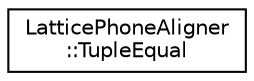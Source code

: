 digraph "Graphical Class Hierarchy"
{
  edge [fontname="Helvetica",fontsize="10",labelfontname="Helvetica",labelfontsize="10"];
  node [fontname="Helvetica",fontsize="10",shape=record];
  rankdir="LR";
  Node0 [label="LatticePhoneAligner\l::TupleEqual",height=0.2,width=0.4,color="black", fillcolor="white", style="filled",URL="$structkaldi_1_1LatticePhoneAligner_1_1TupleEqual.html"];
}
